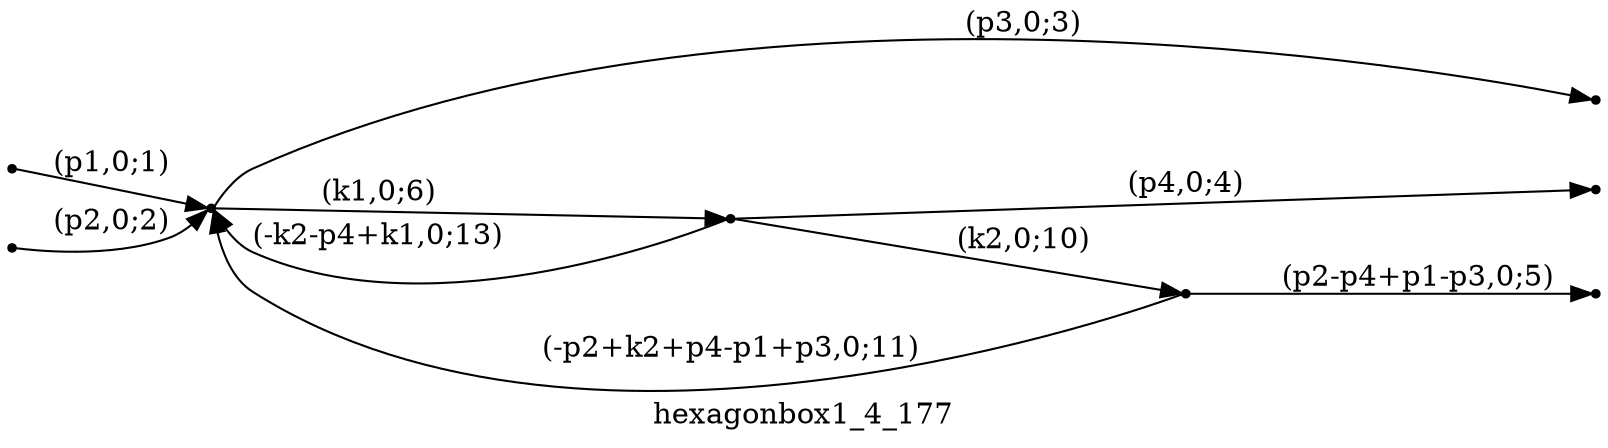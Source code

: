 digraph hexagonbox1_4_177 {
  label="hexagonbox1_4_177";
  rankdir="LR";
  subgraph edges {
    -1 -> 3 [label="(p1,0;1)"];
    -2 -> 3 [label="(p2,0;2)"];
    3 -> -3 [label="(p3,0;3)"];
    2 -> -4 [label="(p4,0;4)"];
    1 -> -5 [label="(p2-p4+p1-p3,0;5)"];
    3 -> 2 [label="(k1,0;6)"];
    2 -> 1 [label="(k2,0;10)"];
    1 -> 3 [label="(-p2+k2+p4-p1+p3,0;11)"];
    2 -> 3 [label="(-k2-p4+k1,0;13)"];
  }
  subgraph incoming { rank="source"; -1; -2; }
  subgraph outgoing { rank="sink"; -3; -4; -5; }
-5 [shape=point];
-4 [shape=point];
-3 [shape=point];
-2 [shape=point];
-1 [shape=point];
1 [shape=point];
2 [shape=point];
3 [shape=point];
}

